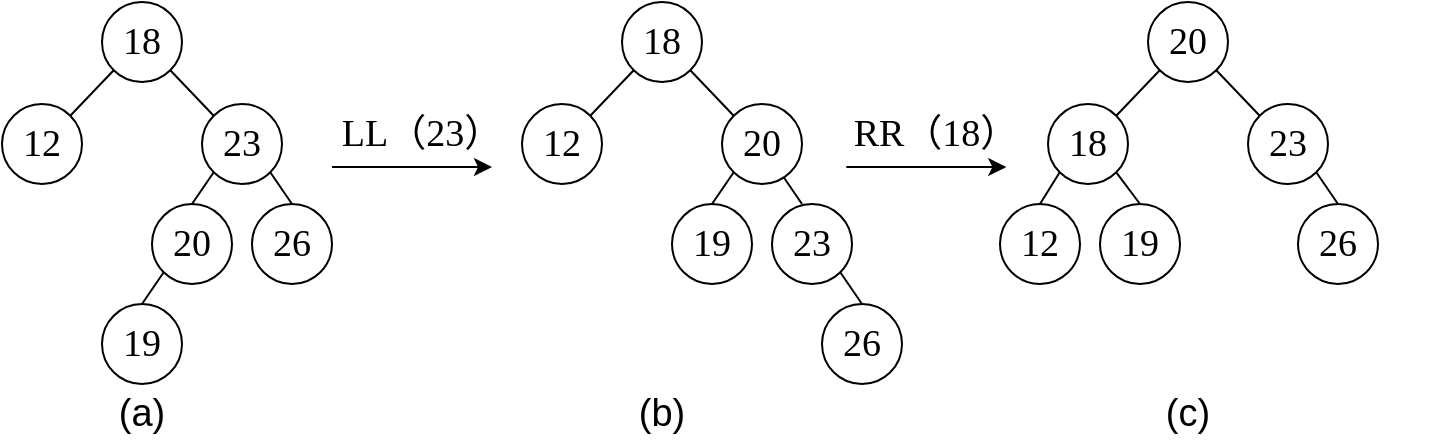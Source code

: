 <mxfile version="23.0.2" type="device">
  <diagram name="第 1 页" id="6uBheFIESZyPh4wLSKKq">
    <mxGraphModel dx="2184" dy="923" grid="1" gridSize="10" guides="1" tooltips="1" connect="1" arrows="1" fold="1" page="1" pageScale="1" pageWidth="827" pageHeight="1169" math="0" shadow="0">
      <root>
        <mxCell id="0" />
        <mxCell id="1" parent="0" />
        <mxCell id="1xuvL79Rce3t4JZrsumN-41" value="" style="group" vertex="1" connectable="0" parent="1">
          <mxGeometry x="180" y="549" width="190" height="221" as="geometry" />
        </mxCell>
        <mxCell id="1xuvL79Rce3t4JZrsumN-29" value="23" style="ellipse;whiteSpace=wrap;html=1;fontFamily=Times New Roman;fontSize=19;fontColor=default;" vertex="1" parent="1xuvL79Rce3t4JZrsumN-41">
          <mxGeometry x="125" y="101" width="40" height="40" as="geometry" />
        </mxCell>
        <mxCell id="1xuvL79Rce3t4JZrsumN-30" style="edgeStyle=none;shape=connector;rounded=0;orthogonalLoop=1;jettySize=auto;html=1;exitX=1;exitY=1;exitDx=0;exitDy=0;entryX=0.5;entryY=0;entryDx=0;entryDy=0;labelBackgroundColor=default;strokeColor=default;align=center;verticalAlign=middle;fontFamily=Helvetica;fontSize=11;fontColor=default;endArrow=none;endFill=0;" edge="1" parent="1xuvL79Rce3t4JZrsumN-41">
          <mxGeometry relative="1" as="geometry">
            <mxPoint x="129.142" y="85.142" as="sourcePoint" />
            <mxPoint x="140" y="101" as="targetPoint" />
          </mxGeometry>
        </mxCell>
        <mxCell id="1xuvL79Rce3t4JZrsumN-32" value="20" style="ellipse;whiteSpace=wrap;html=1;fontFamily=Times New Roman;fontSize=19;fontColor=default;" vertex="1" parent="1xuvL79Rce3t4JZrsumN-41">
          <mxGeometry x="100" y="51" width="40" height="40" as="geometry" />
        </mxCell>
        <mxCell id="1xuvL79Rce3t4JZrsumN-33" value="12" style="ellipse;whiteSpace=wrap;html=1;fontFamily=Times New Roman;fontSize=19;fontColor=default;" vertex="1" parent="1xuvL79Rce3t4JZrsumN-41">
          <mxGeometry y="51" width="40" height="40" as="geometry" />
        </mxCell>
        <mxCell id="1xuvL79Rce3t4JZrsumN-34" style="edgeStyle=none;shape=connector;rounded=0;orthogonalLoop=1;jettySize=auto;html=1;exitX=0;exitY=1;exitDx=0;exitDy=0;entryX=1;entryY=0;entryDx=0;entryDy=0;labelBackgroundColor=default;strokeColor=default;align=center;verticalAlign=middle;fontFamily=Helvetica;fontSize=11;fontColor=default;endArrow=none;endFill=0;" edge="1" parent="1xuvL79Rce3t4JZrsumN-41" source="1xuvL79Rce3t4JZrsumN-36" target="1xuvL79Rce3t4JZrsumN-33">
          <mxGeometry relative="1" as="geometry" />
        </mxCell>
        <mxCell id="1xuvL79Rce3t4JZrsumN-35" style="edgeStyle=none;shape=connector;rounded=0;orthogonalLoop=1;jettySize=auto;html=1;exitX=1;exitY=1;exitDx=0;exitDy=0;entryX=0;entryY=0;entryDx=0;entryDy=0;labelBackgroundColor=default;strokeColor=default;align=center;verticalAlign=middle;fontFamily=Helvetica;fontSize=11;fontColor=default;endArrow=none;endFill=0;" edge="1" parent="1xuvL79Rce3t4JZrsumN-41" source="1xuvL79Rce3t4JZrsumN-36" target="1xuvL79Rce3t4JZrsumN-32">
          <mxGeometry relative="1" as="geometry" />
        </mxCell>
        <mxCell id="1xuvL79Rce3t4JZrsumN-36" value="18" style="ellipse;whiteSpace=wrap;html=1;fontFamily=Times New Roman;fontSize=19;fontColor=default;" vertex="1" parent="1xuvL79Rce3t4JZrsumN-41">
          <mxGeometry x="50" width="40" height="40" as="geometry" />
        </mxCell>
        <mxCell id="1xuvL79Rce3t4JZrsumN-37" value="19" style="ellipse;whiteSpace=wrap;html=1;fontFamily=Times New Roman;fontSize=19;" vertex="1" parent="1xuvL79Rce3t4JZrsumN-41">
          <mxGeometry x="75" y="101" width="40" height="40" as="geometry" />
        </mxCell>
        <mxCell id="1xuvL79Rce3t4JZrsumN-31" style="edgeStyle=none;shape=connector;rounded=0;orthogonalLoop=1;jettySize=auto;html=1;exitX=0;exitY=1;exitDx=0;exitDy=0;entryX=0.5;entryY=0;entryDx=0;entryDy=0;labelBackgroundColor=default;strokeColor=default;align=center;verticalAlign=middle;fontFamily=Helvetica;fontSize=11;fontColor=default;endArrow=none;endFill=0;" edge="1" parent="1xuvL79Rce3t4JZrsumN-41" source="1xuvL79Rce3t4JZrsumN-32" target="1xuvL79Rce3t4JZrsumN-37">
          <mxGeometry relative="1" as="geometry" />
        </mxCell>
        <mxCell id="1xuvL79Rce3t4JZrsumN-38" value="26" style="ellipse;whiteSpace=wrap;html=1;fontFamily=Times New Roman;fontSize=19;fontColor=default;" vertex="1" parent="1xuvL79Rce3t4JZrsumN-41">
          <mxGeometry x="150" y="151" width="40" height="40" as="geometry" />
        </mxCell>
        <mxCell id="1xuvL79Rce3t4JZrsumN-39" style="edgeStyle=none;shape=connector;rounded=0;orthogonalLoop=1;jettySize=auto;html=1;exitX=1;exitY=1;exitDx=0;exitDy=0;entryX=0.5;entryY=0;entryDx=0;entryDy=0;labelBackgroundColor=default;strokeColor=default;align=center;verticalAlign=middle;fontFamily=Helvetica;fontSize=11;fontColor=default;endArrow=none;endFill=0;" edge="1" parent="1xuvL79Rce3t4JZrsumN-41">
          <mxGeometry relative="1" as="geometry">
            <mxPoint x="159.142" y="135.142" as="sourcePoint" />
            <mxPoint x="170" y="151" as="targetPoint" />
          </mxGeometry>
        </mxCell>
        <mxCell id="1xuvL79Rce3t4JZrsumN-40" value="&lt;span style=&quot;font-size: 19px;&quot;&gt;(b)&lt;/span&gt;" style="text;html=1;strokeColor=none;fillColor=none;align=center;verticalAlign=middle;whiteSpace=wrap;rounded=0;fontSize=11;fontFamily=Helvetica;fontColor=default;" vertex="1" parent="1xuvL79Rce3t4JZrsumN-41">
          <mxGeometry x="40" y="191" width="60" height="30" as="geometry" />
        </mxCell>
        <mxCell id="1xuvL79Rce3t4JZrsumN-42" value="" style="group" vertex="1" connectable="0" parent="1">
          <mxGeometry x="-80" y="549" width="190" height="221" as="geometry" />
        </mxCell>
        <mxCell id="1xuvL79Rce3t4JZrsumN-43" value="26" style="ellipse;whiteSpace=wrap;html=1;fontFamily=Times New Roman;fontSize=19;fontColor=default;" vertex="1" parent="1xuvL79Rce3t4JZrsumN-42">
          <mxGeometry x="125" y="101" width="40" height="40" as="geometry" />
        </mxCell>
        <mxCell id="1xuvL79Rce3t4JZrsumN-44" style="edgeStyle=none;shape=connector;rounded=0;orthogonalLoop=1;jettySize=auto;html=1;exitX=1;exitY=1;exitDx=0;exitDy=0;entryX=0.5;entryY=0;entryDx=0;entryDy=0;labelBackgroundColor=default;strokeColor=default;align=center;verticalAlign=middle;fontFamily=Helvetica;fontSize=11;fontColor=default;endArrow=none;endFill=0;" edge="1" parent="1xuvL79Rce3t4JZrsumN-42" source="1xuvL79Rce3t4JZrsumN-45" target="1xuvL79Rce3t4JZrsumN-43">
          <mxGeometry relative="1" as="geometry" />
        </mxCell>
        <mxCell id="1xuvL79Rce3t4JZrsumN-45" value="23" style="ellipse;whiteSpace=wrap;html=1;fontFamily=Times New Roman;fontSize=19;fontColor=default;" vertex="1" parent="1xuvL79Rce3t4JZrsumN-42">
          <mxGeometry x="100" y="51" width="40" height="40" as="geometry" />
        </mxCell>
        <mxCell id="1xuvL79Rce3t4JZrsumN-46" value="12" style="ellipse;whiteSpace=wrap;html=1;fontFamily=Times New Roman;fontSize=19;fontColor=default;" vertex="1" parent="1xuvL79Rce3t4JZrsumN-42">
          <mxGeometry y="51" width="40" height="40" as="geometry" />
        </mxCell>
        <mxCell id="1xuvL79Rce3t4JZrsumN-47" style="edgeStyle=none;shape=connector;rounded=0;orthogonalLoop=1;jettySize=auto;html=1;exitX=0;exitY=1;exitDx=0;exitDy=0;entryX=1;entryY=0;entryDx=0;entryDy=0;labelBackgroundColor=default;strokeColor=default;align=center;verticalAlign=middle;fontFamily=Helvetica;fontSize=11;fontColor=default;endArrow=none;endFill=0;" edge="1" parent="1xuvL79Rce3t4JZrsumN-42" source="1xuvL79Rce3t4JZrsumN-49" target="1xuvL79Rce3t4JZrsumN-46">
          <mxGeometry relative="1" as="geometry" />
        </mxCell>
        <mxCell id="1xuvL79Rce3t4JZrsumN-48" style="edgeStyle=none;shape=connector;rounded=0;orthogonalLoop=1;jettySize=auto;html=1;exitX=1;exitY=1;exitDx=0;exitDy=0;entryX=0;entryY=0;entryDx=0;entryDy=0;labelBackgroundColor=default;strokeColor=default;align=center;verticalAlign=middle;fontFamily=Helvetica;fontSize=11;fontColor=default;endArrow=none;endFill=0;" edge="1" parent="1xuvL79Rce3t4JZrsumN-42" source="1xuvL79Rce3t4JZrsumN-49" target="1xuvL79Rce3t4JZrsumN-45">
          <mxGeometry relative="1" as="geometry" />
        </mxCell>
        <mxCell id="1xuvL79Rce3t4JZrsumN-49" value="18" style="ellipse;whiteSpace=wrap;html=1;fontFamily=Times New Roman;fontSize=19;fontColor=default;" vertex="1" parent="1xuvL79Rce3t4JZrsumN-42">
          <mxGeometry x="50" width="40" height="40" as="geometry" />
        </mxCell>
        <mxCell id="1xuvL79Rce3t4JZrsumN-55" style="edgeStyle=none;shape=connector;rounded=0;orthogonalLoop=1;jettySize=auto;html=1;exitX=0;exitY=1;exitDx=0;exitDy=0;labelBackgroundColor=default;strokeColor=default;align=center;verticalAlign=middle;fontFamily=Helvetica;fontSize=11;fontColor=default;endArrow=none;endFill=0;" edge="1" parent="1xuvL79Rce3t4JZrsumN-42" source="1xuvL79Rce3t4JZrsumN-50">
          <mxGeometry relative="1" as="geometry">
            <mxPoint x="70" y="151" as="targetPoint" />
          </mxGeometry>
        </mxCell>
        <mxCell id="1xuvL79Rce3t4JZrsumN-50" value="20" style="ellipse;whiteSpace=wrap;html=1;fontFamily=Times New Roman;fontSize=19;" vertex="1" parent="1xuvL79Rce3t4JZrsumN-42">
          <mxGeometry x="75" y="101" width="40" height="40" as="geometry" />
        </mxCell>
        <mxCell id="1xuvL79Rce3t4JZrsumN-51" style="edgeStyle=none;shape=connector;rounded=0;orthogonalLoop=1;jettySize=auto;html=1;exitX=0;exitY=1;exitDx=0;exitDy=0;entryX=0.5;entryY=0;entryDx=0;entryDy=0;labelBackgroundColor=default;strokeColor=default;align=center;verticalAlign=middle;fontFamily=Helvetica;fontSize=11;fontColor=default;endArrow=none;endFill=0;" edge="1" parent="1xuvL79Rce3t4JZrsumN-42" source="1xuvL79Rce3t4JZrsumN-45" target="1xuvL79Rce3t4JZrsumN-50">
          <mxGeometry relative="1" as="geometry" />
        </mxCell>
        <mxCell id="1xuvL79Rce3t4JZrsumN-52" value="19" style="ellipse;whiteSpace=wrap;html=1;fontFamily=Times New Roman;fontSize=19;fontColor=default;" vertex="1" parent="1xuvL79Rce3t4JZrsumN-42">
          <mxGeometry x="50" y="151" width="40" height="40" as="geometry" />
        </mxCell>
        <mxCell id="1xuvL79Rce3t4JZrsumN-54" value="&lt;span style=&quot;font-size: 19px;&quot;&gt;(a)&lt;/span&gt;" style="text;html=1;strokeColor=none;fillColor=none;align=center;verticalAlign=middle;whiteSpace=wrap;rounded=0;fontSize=11;fontFamily=Helvetica;fontColor=default;" vertex="1" parent="1xuvL79Rce3t4JZrsumN-42">
          <mxGeometry x="40" y="191" width="60" height="30" as="geometry" />
        </mxCell>
        <mxCell id="1xuvL79Rce3t4JZrsumN-56" value="" style="group" vertex="1" connectable="0" parent="1">
          <mxGeometry x="443" y="549" width="190" height="221" as="geometry" />
        </mxCell>
        <mxCell id="1xuvL79Rce3t4JZrsumN-57" value="26" style="ellipse;whiteSpace=wrap;html=1;fontFamily=Times New Roman;fontSize=19;fontColor=default;" vertex="1" parent="1xuvL79Rce3t4JZrsumN-56">
          <mxGeometry x="125" y="101" width="40" height="40" as="geometry" />
        </mxCell>
        <mxCell id="1xuvL79Rce3t4JZrsumN-58" style="edgeStyle=none;shape=connector;rounded=0;orthogonalLoop=1;jettySize=auto;html=1;exitX=1;exitY=1;exitDx=0;exitDy=0;entryX=0.5;entryY=0;entryDx=0;entryDy=0;labelBackgroundColor=default;strokeColor=default;align=center;verticalAlign=middle;fontFamily=Helvetica;fontSize=11;fontColor=default;endArrow=none;endFill=0;" edge="1" parent="1xuvL79Rce3t4JZrsumN-56" source="1xuvL79Rce3t4JZrsumN-59" target="1xuvL79Rce3t4JZrsumN-57">
          <mxGeometry relative="1" as="geometry" />
        </mxCell>
        <mxCell id="1xuvL79Rce3t4JZrsumN-59" value="23" style="ellipse;whiteSpace=wrap;html=1;fontFamily=Times New Roman;fontSize=19;fontColor=default;" vertex="1" parent="1xuvL79Rce3t4JZrsumN-56">
          <mxGeometry x="100" y="51" width="40" height="40" as="geometry" />
        </mxCell>
        <mxCell id="1xuvL79Rce3t4JZrsumN-73" style="edgeStyle=none;shape=connector;rounded=0;orthogonalLoop=1;jettySize=auto;html=1;exitX=0;exitY=1;exitDx=0;exitDy=0;entryX=0.5;entryY=0;entryDx=0;entryDy=0;labelBackgroundColor=default;strokeColor=default;align=center;verticalAlign=middle;fontFamily=Helvetica;fontSize=11;fontColor=default;endArrow=none;endFill=0;" edge="1" parent="1xuvL79Rce3t4JZrsumN-56">
          <mxGeometry relative="1" as="geometry">
            <mxPoint x="5.858" y="85.142" as="sourcePoint" />
            <mxPoint x="-4" y="101" as="targetPoint" />
          </mxGeometry>
        </mxCell>
        <mxCell id="1xuvL79Rce3t4JZrsumN-74" style="edgeStyle=none;shape=connector;rounded=0;orthogonalLoop=1;jettySize=auto;html=1;exitX=1;exitY=1;exitDx=0;exitDy=0;entryX=0.5;entryY=0;entryDx=0;entryDy=0;labelBackgroundColor=default;strokeColor=default;align=center;verticalAlign=middle;fontFamily=Helvetica;fontSize=11;fontColor=default;endArrow=none;endFill=0;" edge="1" parent="1xuvL79Rce3t4JZrsumN-56" source="1xuvL79Rce3t4JZrsumN-60" target="1xuvL79Rce3t4JZrsumN-72">
          <mxGeometry relative="1" as="geometry" />
        </mxCell>
        <mxCell id="1xuvL79Rce3t4JZrsumN-60" value="18" style="ellipse;whiteSpace=wrap;html=1;fontFamily=Times New Roman;fontSize=19;fontColor=default;" vertex="1" parent="1xuvL79Rce3t4JZrsumN-56">
          <mxGeometry y="51" width="40" height="40" as="geometry" />
        </mxCell>
        <mxCell id="1xuvL79Rce3t4JZrsumN-61" style="edgeStyle=none;shape=connector;rounded=0;orthogonalLoop=1;jettySize=auto;html=1;exitX=0;exitY=1;exitDx=0;exitDy=0;entryX=1;entryY=0;entryDx=0;entryDy=0;labelBackgroundColor=default;strokeColor=default;align=center;verticalAlign=middle;fontFamily=Helvetica;fontSize=11;fontColor=default;endArrow=none;endFill=0;" edge="1" parent="1xuvL79Rce3t4JZrsumN-56" source="1xuvL79Rce3t4JZrsumN-63" target="1xuvL79Rce3t4JZrsumN-60">
          <mxGeometry relative="1" as="geometry" />
        </mxCell>
        <mxCell id="1xuvL79Rce3t4JZrsumN-62" style="edgeStyle=none;shape=connector;rounded=0;orthogonalLoop=1;jettySize=auto;html=1;exitX=1;exitY=1;exitDx=0;exitDy=0;entryX=0;entryY=0;entryDx=0;entryDy=0;labelBackgroundColor=default;strokeColor=default;align=center;verticalAlign=middle;fontFamily=Helvetica;fontSize=11;fontColor=default;endArrow=none;endFill=0;" edge="1" parent="1xuvL79Rce3t4JZrsumN-56" source="1xuvL79Rce3t4JZrsumN-63" target="1xuvL79Rce3t4JZrsumN-59">
          <mxGeometry relative="1" as="geometry" />
        </mxCell>
        <mxCell id="1xuvL79Rce3t4JZrsumN-63" value="20" style="ellipse;whiteSpace=wrap;html=1;fontFamily=Times New Roman;fontSize=19;fontColor=default;" vertex="1" parent="1xuvL79Rce3t4JZrsumN-56">
          <mxGeometry x="50" width="40" height="40" as="geometry" />
        </mxCell>
        <mxCell id="1xuvL79Rce3t4JZrsumN-68" value="&lt;span style=&quot;font-size: 19px;&quot;&gt;(c)&lt;/span&gt;" style="text;html=1;strokeColor=none;fillColor=none;align=center;verticalAlign=middle;whiteSpace=wrap;rounded=0;fontSize=11;fontFamily=Helvetica;fontColor=default;" vertex="1" parent="1xuvL79Rce3t4JZrsumN-56">
          <mxGeometry x="40" y="191" width="60" height="30" as="geometry" />
        </mxCell>
        <mxCell id="1xuvL79Rce3t4JZrsumN-71" value="12" style="ellipse;whiteSpace=wrap;html=1;fontFamily=Times New Roman;fontSize=19;fontColor=default;" vertex="1" parent="1xuvL79Rce3t4JZrsumN-56">
          <mxGeometry x="-24" y="101" width="40" height="40" as="geometry" />
        </mxCell>
        <mxCell id="1xuvL79Rce3t4JZrsumN-72" value="19" style="ellipse;whiteSpace=wrap;html=1;fontFamily=Times New Roman;fontSize=19;fontColor=default;" vertex="1" parent="1xuvL79Rce3t4JZrsumN-56">
          <mxGeometry x="26" y="101" width="40" height="40" as="geometry" />
        </mxCell>
        <mxCell id="1xuvL79Rce3t4JZrsumN-80" value="" style="group" vertex="1" connectable="0" parent="1">
          <mxGeometry x="85" y="600" width="90" height="31.5" as="geometry" />
        </mxCell>
        <mxCell id="1xuvL79Rce3t4JZrsumN-76" value="&lt;span style=&quot;font-size: 19px;&quot;&gt;&lt;font face=&quot;Times New Roman&quot;&gt;LL（23）&lt;/font&gt;&lt;/span&gt;" style="text;html=1;strokeColor=none;fillColor=none;align=center;verticalAlign=middle;whiteSpace=wrap;rounded=0;fontSize=11;fontFamily=Helvetica;fontColor=default;" vertex="1" parent="1xuvL79Rce3t4JZrsumN-80">
          <mxGeometry width="90" height="30" as="geometry" />
        </mxCell>
        <mxCell id="1xuvL79Rce3t4JZrsumN-79" value="" style="endArrow=classic;html=1;rounded=0;labelBackgroundColor=default;strokeColor=default;align=center;verticalAlign=middle;fontFamily=Helvetica;fontSize=11;fontColor=default;shape=connector;edgeStyle=none;" edge="1" parent="1xuvL79Rce3t4JZrsumN-80">
          <mxGeometry width="50" height="50" relative="1" as="geometry">
            <mxPoint y="31.5" as="sourcePoint" />
            <mxPoint x="80" y="31.5" as="targetPoint" />
          </mxGeometry>
        </mxCell>
        <mxCell id="1xuvL79Rce3t4JZrsumN-81" value="" style="group" vertex="1" connectable="0" parent="1">
          <mxGeometry x="342.15" y="600" width="90" height="31.5" as="geometry" />
        </mxCell>
        <mxCell id="1xuvL79Rce3t4JZrsumN-82" value="&lt;span style=&quot;font-size: 19px;&quot;&gt;&lt;font face=&quot;Times New Roman&quot;&gt;RR（18）&lt;/font&gt;&lt;/span&gt;" style="text;html=1;strokeColor=none;fillColor=none;align=center;verticalAlign=middle;whiteSpace=wrap;rounded=0;fontSize=11;fontFamily=Helvetica;fontColor=default;" vertex="1" parent="1xuvL79Rce3t4JZrsumN-81">
          <mxGeometry width="90" height="30" as="geometry" />
        </mxCell>
        <mxCell id="1xuvL79Rce3t4JZrsumN-83" value="" style="endArrow=classic;html=1;rounded=0;labelBackgroundColor=default;strokeColor=default;align=center;verticalAlign=middle;fontFamily=Helvetica;fontSize=11;fontColor=default;shape=connector;edgeStyle=none;" edge="1" parent="1xuvL79Rce3t4JZrsumN-81">
          <mxGeometry width="50" height="50" relative="1" as="geometry">
            <mxPoint y="31.5" as="sourcePoint" />
            <mxPoint x="80" y="31.5" as="targetPoint" />
          </mxGeometry>
        </mxCell>
      </root>
    </mxGraphModel>
  </diagram>
</mxfile>
